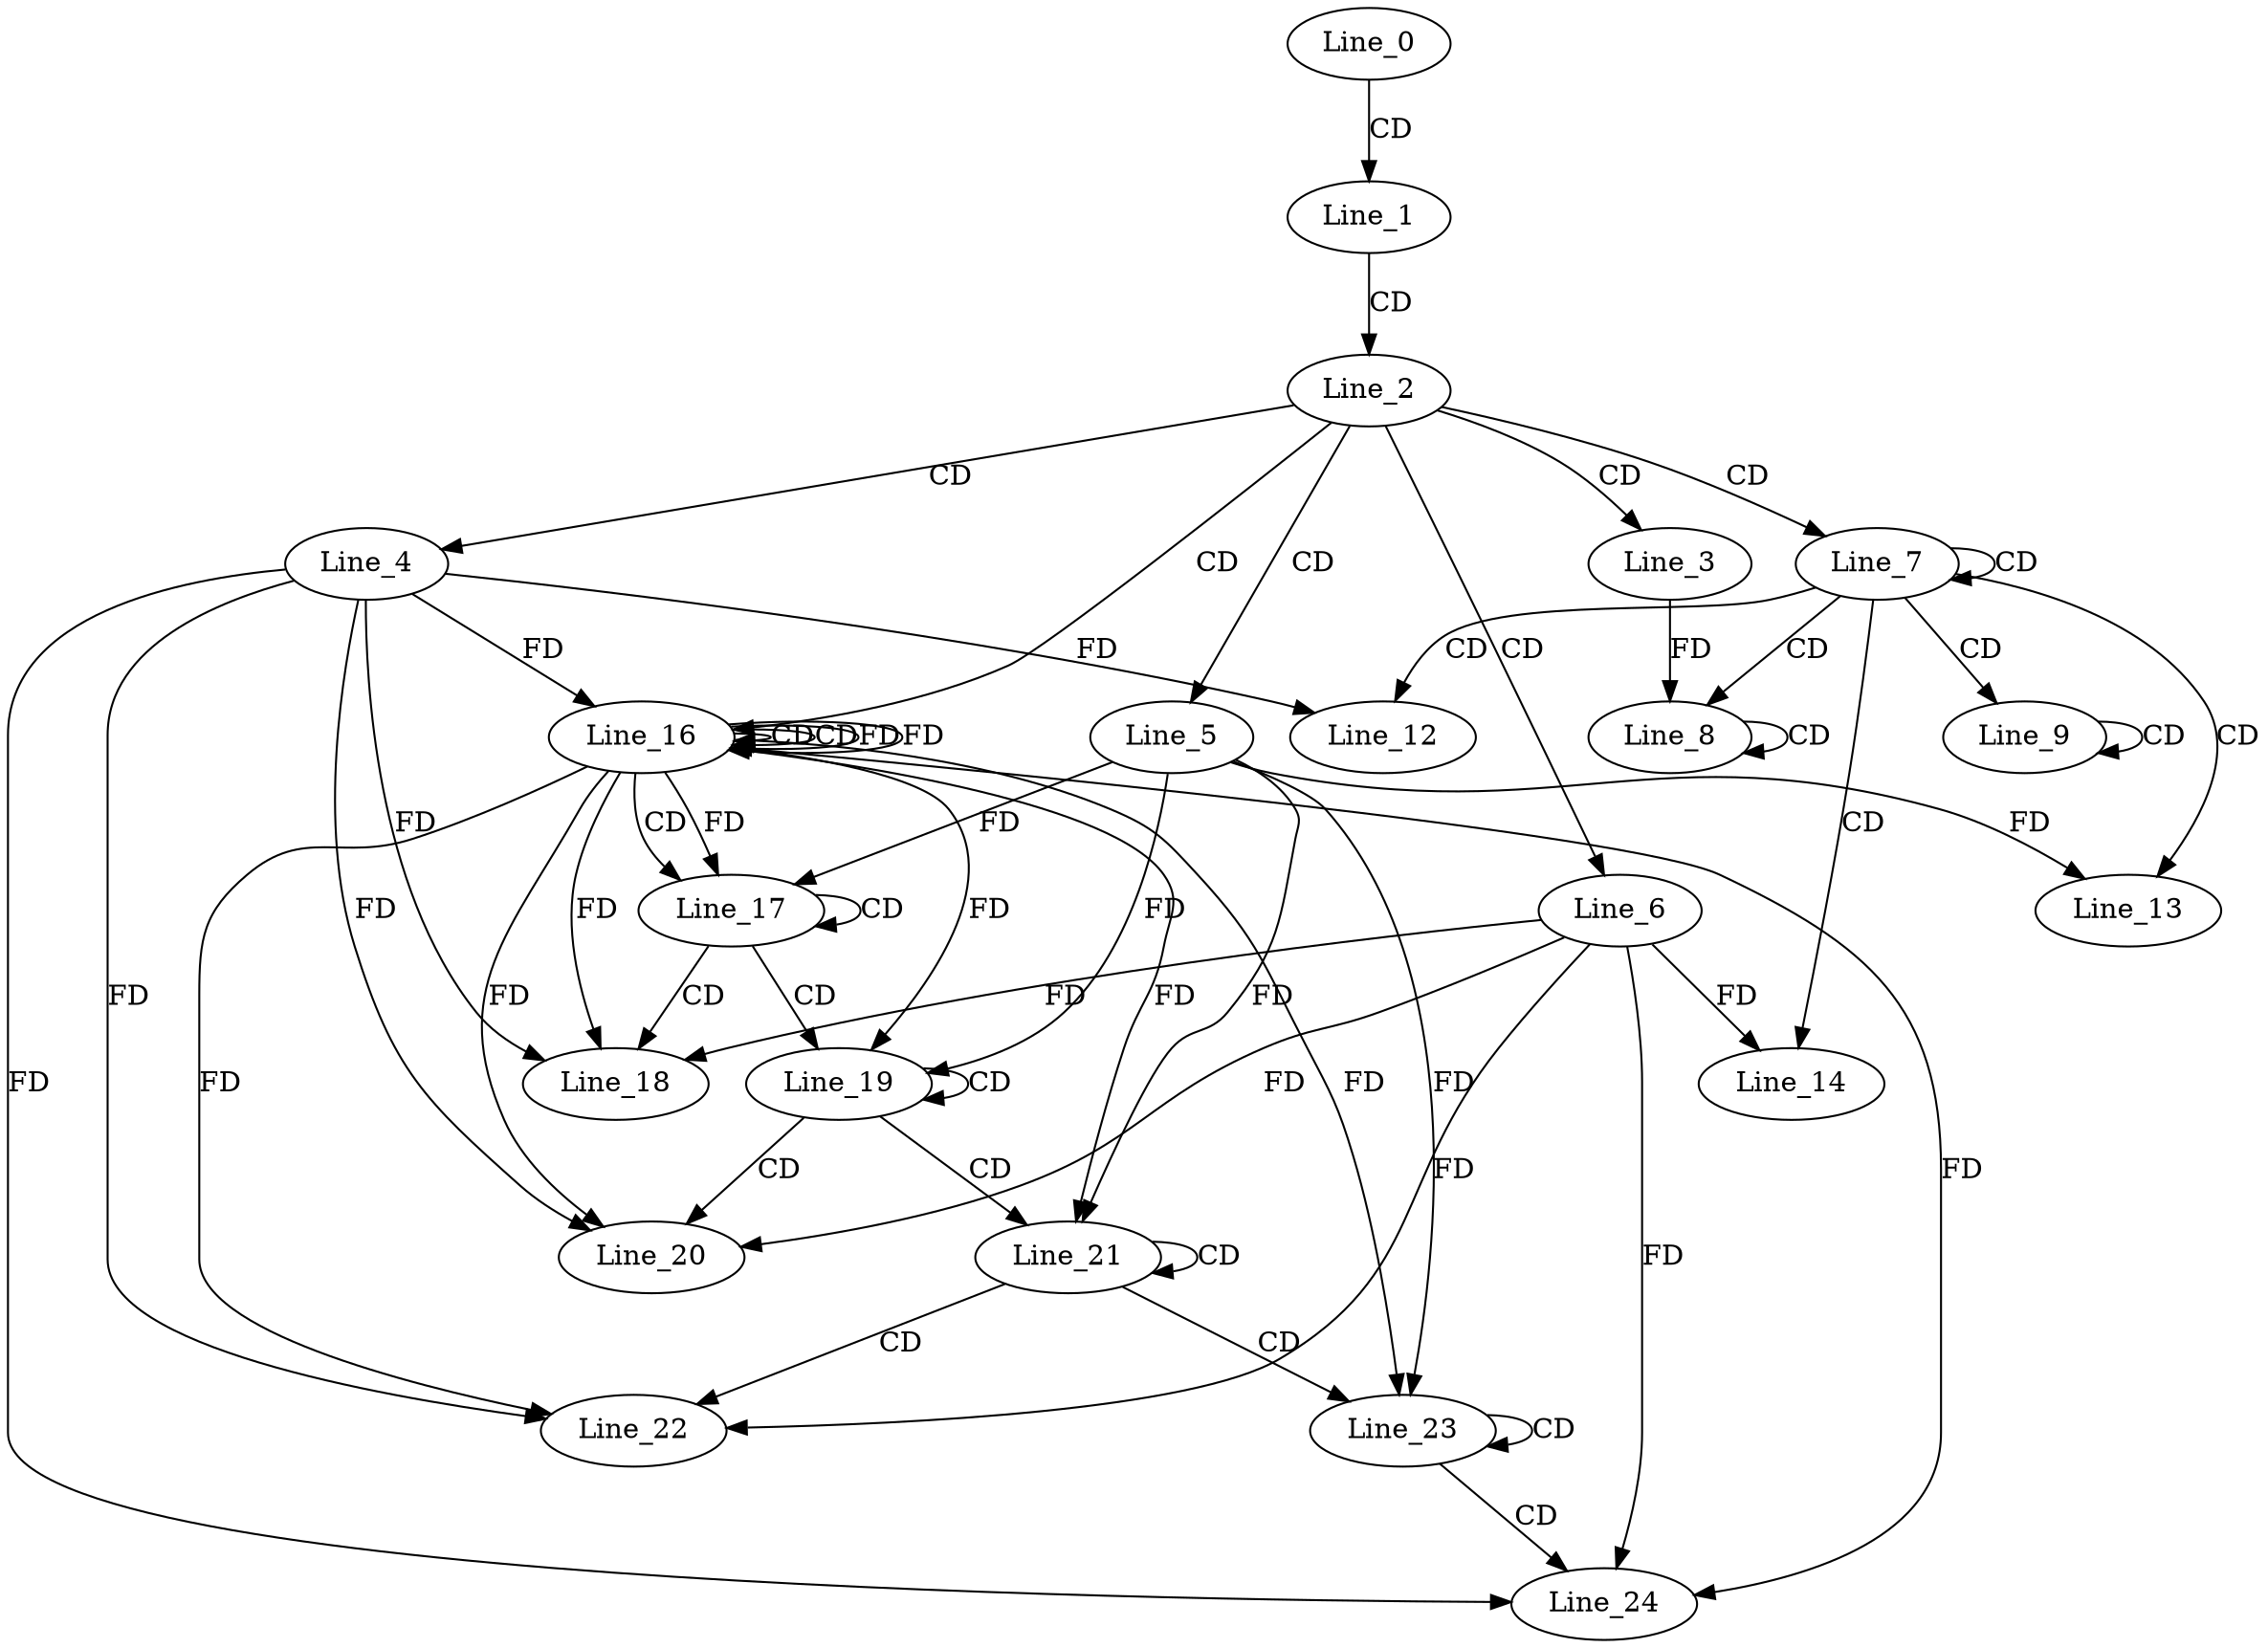 digraph G {
  Line_0;
  Line_1;
  Line_2;
  Line_3;
  Line_4;
  Line_5;
  Line_6;
  Line_7;
  Line_8;
  Line_8;
  Line_8;
  Line_9;
  Line_9;
  Line_12;
  Line_13;
  Line_14;
  Line_16;
  Line_16;
  Line_16;
  Line_16;
  Line_17;
  Line_17;
  Line_17;
  Line_18;
  Line_18;
  Line_18;
  Line_19;
  Line_19;
  Line_19;
  Line_20;
  Line_20;
  Line_20;
  Line_21;
  Line_21;
  Line_21;
  Line_22;
  Line_22;
  Line_22;
  Line_23;
  Line_23;
  Line_23;
  Line_24;
  Line_24;
  Line_24;
  Line_0 -> Line_1 [ label="CD" ];
  Line_1 -> Line_2 [ label="CD" ];
  Line_2 -> Line_3 [ label="CD" ];
  Line_2 -> Line_4 [ label="CD" ];
  Line_2 -> Line_5 [ label="CD" ];
  Line_2 -> Line_6 [ label="CD" ];
  Line_2 -> Line_7 [ label="CD" ];
  Line_7 -> Line_7 [ label="CD" ];
  Line_7 -> Line_8 [ label="CD" ];
  Line_8 -> Line_8 [ label="CD" ];
  Line_3 -> Line_8 [ label="FD" ];
  Line_7 -> Line_9 [ label="CD" ];
  Line_9 -> Line_9 [ label="CD" ];
  Line_7 -> Line_12 [ label="CD" ];
  Line_4 -> Line_12 [ label="FD" ];
  Line_7 -> Line_13 [ label="CD" ];
  Line_5 -> Line_13 [ label="FD" ];
  Line_7 -> Line_14 [ label="CD" ];
  Line_6 -> Line_14 [ label="FD" ];
  Line_2 -> Line_16 [ label="CD" ];
  Line_16 -> Line_16 [ label="CD" ];
  Line_16 -> Line_16 [ label="CD" ];
  Line_4 -> Line_16 [ label="FD" ];
  Line_16 -> Line_16 [ label="FD" ];
  Line_16 -> Line_17 [ label="CD" ];
  Line_17 -> Line_17 [ label="CD" ];
  Line_5 -> Line_17 [ label="FD" ];
  Line_16 -> Line_17 [ label="FD" ];
  Line_17 -> Line_18 [ label="CD" ];
  Line_4 -> Line_18 [ label="FD" ];
  Line_16 -> Line_18 [ label="FD" ];
  Line_6 -> Line_18 [ label="FD" ];
  Line_17 -> Line_19 [ label="CD" ];
  Line_19 -> Line_19 [ label="CD" ];
  Line_5 -> Line_19 [ label="FD" ];
  Line_16 -> Line_19 [ label="FD" ];
  Line_19 -> Line_20 [ label="CD" ];
  Line_4 -> Line_20 [ label="FD" ];
  Line_16 -> Line_20 [ label="FD" ];
  Line_6 -> Line_20 [ label="FD" ];
  Line_19 -> Line_21 [ label="CD" ];
  Line_21 -> Line_21 [ label="CD" ];
  Line_5 -> Line_21 [ label="FD" ];
  Line_16 -> Line_21 [ label="FD" ];
  Line_21 -> Line_22 [ label="CD" ];
  Line_4 -> Line_22 [ label="FD" ];
  Line_16 -> Line_22 [ label="FD" ];
  Line_6 -> Line_22 [ label="FD" ];
  Line_21 -> Line_23 [ label="CD" ];
  Line_23 -> Line_23 [ label="CD" ];
  Line_5 -> Line_23 [ label="FD" ];
  Line_16 -> Line_23 [ label="FD" ];
  Line_23 -> Line_24 [ label="CD" ];
  Line_4 -> Line_24 [ label="FD" ];
  Line_16 -> Line_24 [ label="FD" ];
  Line_6 -> Line_24 [ label="FD" ];
  Line_16 -> Line_16 [ label="FD" ];
}
